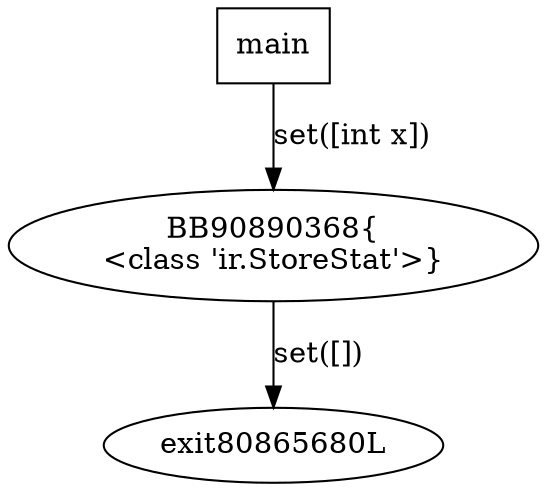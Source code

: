 digraph G {
90890368 [label="BB90890368{\n<class 'ir.StoreStat'>}"];
90890368 -> exit80865680L [label="set([])"];
main [shape=box];
main -> 90890368 [label="set([int x])"];
}

